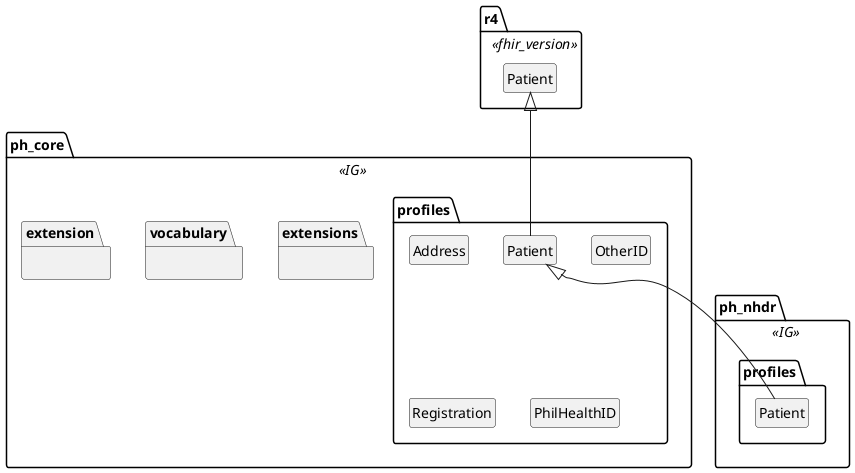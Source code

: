@startuml

'Hide empty parts:
hide empty fields
hide empty methods
hide circles

'You can find more examles at https://plantuml.com/class-diagram

package r4 <<fhir_version>> {

class R4Patient as "Patient"

}

package ph_core <<IG>>{

package extensions {

}

package profiles {

class PHCoreAddress as "Address"
class PHCoreOtherID as "OtherID"
class PHCorePatient as "Patient"
class PHCorePddRegistration as "Registration"
class PHCorePhilHealthID as "PhilHealthID"

PHCorePatient -up-|> R4Patient


}

package vocabulary {

}

package extension {

}



}

package ph_nhdr <<IG>>{ 

package profiles_nhdr as "profiles" {

class NhdrPatient as "Patient"

NhdrPatient -up-|> PHCorePatient

}

}


@enduml
